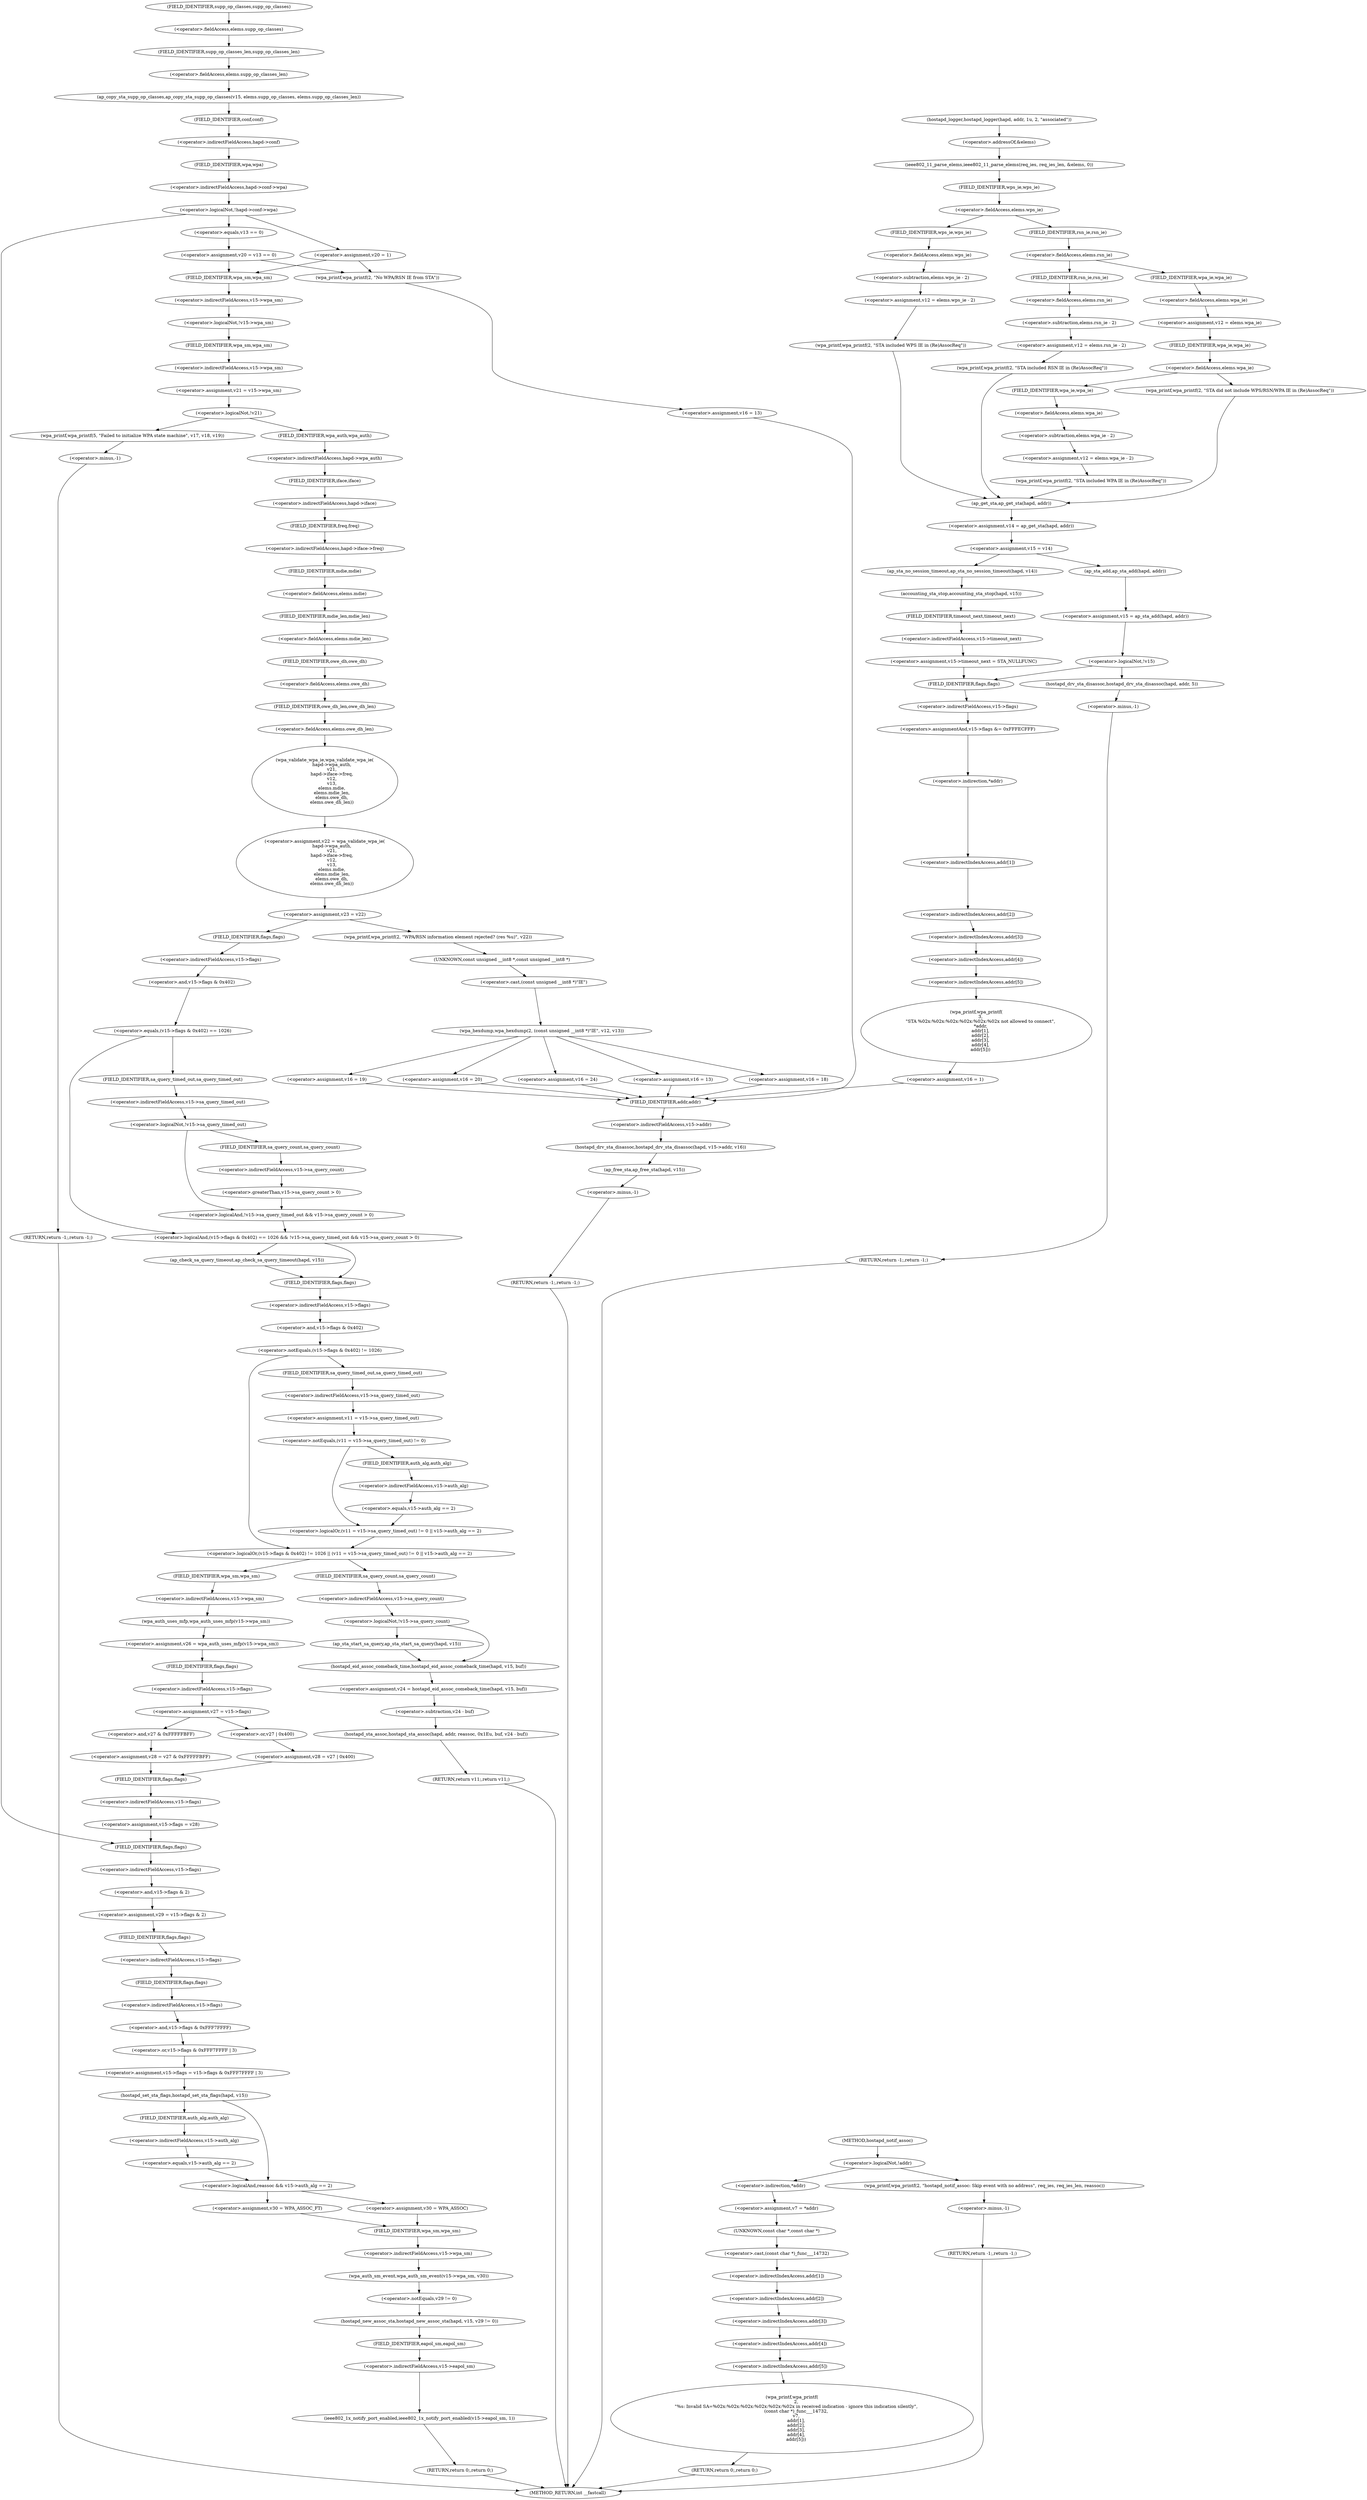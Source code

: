 digraph hostapd_notif_assoc {  
"1000153" [label = "(<operator>.logicalNot,!addr)" ]
"1000156" [label = "(wpa_printf,wpa_printf(2, \"hostapd_notif_assoc: Skip event with no address\", req_ies, req_ies_len, reassoc))" ]
"1000162" [label = "(RETURN,return -1;,return -1;)" ]
"1000163" [label = "(<operator>.minus,-1)" ]
"1000165" [label = "(<operator>.assignment,v7 = *addr)" ]
"1000167" [label = "(<operator>.indirection,*addr)" ]
"1000170" [label = "(wpa_printf,wpa_printf(\n      2,\n      \"%s: Invalid SA=%02x:%02x:%02x:%02x:%02x:%02x in received indication - ignore this indication silently\",\n      (const char *)_func___14732,\n      v7,\n      addr[1],\n      addr[2],\n      addr[3],\n      addr[4],\n      addr[5]))" ]
"1000173" [label = "(<operator>.cast,(const char *)_func___14732)" ]
"1000174" [label = "(UNKNOWN,const char *,const char *)" ]
"1000177" [label = "(<operator>.indirectIndexAccess,addr[1])" ]
"1000180" [label = "(<operator>.indirectIndexAccess,addr[2])" ]
"1000183" [label = "(<operator>.indirectIndexAccess,addr[3])" ]
"1000186" [label = "(<operator>.indirectIndexAccess,addr[4])" ]
"1000189" [label = "(<operator>.indirectIndexAccess,addr[5])" ]
"1000192" [label = "(RETURN,return 0;,return 0;)" ]
"1000194" [label = "(hostapd_logger,hostapd_logger(hapd, addr, 1u, 2, \"associated\"))" ]
"1000200" [label = "(ieee802_11_parse_elems,ieee802_11_parse_elems(req_ies, req_ies_len, &elems, 0))" ]
"1000203" [label = "(<operator>.addressOf,&elems)" ]
"1000207" [label = "(<operator>.fieldAccess,elems.wps_ie)" ]
"1000209" [label = "(FIELD_IDENTIFIER,wps_ie,wps_ie)" ]
"1000211" [label = "(<operator>.assignment,v12 = elems.wps_ie - 2)" ]
"1000213" [label = "(<operator>.subtraction,elems.wps_ie - 2)" ]
"1000214" [label = "(<operator>.fieldAccess,elems.wps_ie)" ]
"1000216" [label = "(FIELD_IDENTIFIER,wps_ie,wps_ie)" ]
"1000219" [label = "(wpa_printf,wpa_printf(2, \"STA included WPS IE in (Re)AssocReq\"))" ]
"1000224" [label = "(<operator>.fieldAccess,elems.rsn_ie)" ]
"1000226" [label = "(FIELD_IDENTIFIER,rsn_ie,rsn_ie)" ]
"1000228" [label = "(<operator>.assignment,v12 = elems.rsn_ie - 2)" ]
"1000230" [label = "(<operator>.subtraction,elems.rsn_ie - 2)" ]
"1000231" [label = "(<operator>.fieldAccess,elems.rsn_ie)" ]
"1000233" [label = "(FIELD_IDENTIFIER,rsn_ie,rsn_ie)" ]
"1000236" [label = "(wpa_printf,wpa_printf(2, \"STA included RSN IE in (Re)AssocReq\"))" ]
"1000241" [label = "(<operator>.assignment,v12 = elems.wpa_ie)" ]
"1000243" [label = "(<operator>.fieldAccess,elems.wpa_ie)" ]
"1000245" [label = "(FIELD_IDENTIFIER,wpa_ie,wpa_ie)" ]
"1000247" [label = "(<operator>.fieldAccess,elems.wpa_ie)" ]
"1000249" [label = "(FIELD_IDENTIFIER,wpa_ie,wpa_ie)" ]
"1000251" [label = "(<operator>.assignment,v12 = elems.wpa_ie - 2)" ]
"1000253" [label = "(<operator>.subtraction,elems.wpa_ie - 2)" ]
"1000254" [label = "(<operator>.fieldAccess,elems.wpa_ie)" ]
"1000256" [label = "(FIELD_IDENTIFIER,wpa_ie,wpa_ie)" ]
"1000259" [label = "(wpa_printf,wpa_printf(2, \"STA included WPA IE in (Re)AssocReq\"))" ]
"1000265" [label = "(wpa_printf,wpa_printf(2, \"STA did not include WPS/RSN/WPA IE in (Re)AssocReq\"))" ]
"1000268" [label = "(<operator>.assignment,v14 = ap_get_sta(hapd, addr))" ]
"1000270" [label = "(ap_get_sta,ap_get_sta(hapd, addr))" ]
"1000273" [label = "(<operator>.assignment,v15 = v14)" ]
"1000279" [label = "(ap_sta_no_session_timeout,ap_sta_no_session_timeout(hapd, v14))" ]
"1000282" [label = "(accounting_sta_stop,accounting_sta_stop(hapd, v15))" ]
"1000285" [label = "(<operator>.assignment,v15->timeout_next = STA_NULLFUNC)" ]
"1000286" [label = "(<operator>.indirectFieldAccess,v15->timeout_next)" ]
"1000288" [label = "(FIELD_IDENTIFIER,timeout_next,timeout_next)" ]
"1000292" [label = "(<operator>.assignment,v15 = ap_sta_add(hapd, addr))" ]
"1000294" [label = "(ap_sta_add,ap_sta_add(hapd, addr))" ]
"1000298" [label = "(<operator>.logicalNot,!v15)" ]
"1000301" [label = "(hostapd_drv_sta_disassoc,hostapd_drv_sta_disassoc(hapd, addr, 5))" ]
"1000305" [label = "(RETURN,return -1;,return -1;)" ]
"1000306" [label = "(<operator>.minus,-1)" ]
"1000308" [label = "(<operators>.assignmentAnd,v15->flags &= 0xFFFECFFF)" ]
"1000309" [label = "(<operator>.indirectFieldAccess,v15->flags)" ]
"1000311" [label = "(FIELD_IDENTIFIER,flags,flags)" ]
"1000314" [label = "(wpa_printf,wpa_printf(\n      3,\n      \"STA %02x:%02x:%02x:%02x:%02x:%02x not allowed to connect\",\n      *addr,\n      addr[1],\n      addr[2],\n      addr[3],\n      addr[4],\n      addr[5]))" ]
"1000317" [label = "(<operator>.indirection,*addr)" ]
"1000319" [label = "(<operator>.indirectIndexAccess,addr[1])" ]
"1000322" [label = "(<operator>.indirectIndexAccess,addr[2])" ]
"1000325" [label = "(<operator>.indirectIndexAccess,addr[3])" ]
"1000328" [label = "(<operator>.indirectIndexAccess,addr[4])" ]
"1000331" [label = "(<operator>.indirectIndexAccess,addr[5])" ]
"1000334" [label = "(<operator>.assignment,v16 = 1)" ]
"1000338" [label = "(hostapd_drv_sta_disassoc,hostapd_drv_sta_disassoc(hapd, v15->addr, v16))" ]
"1000340" [label = "(<operator>.indirectFieldAccess,v15->addr)" ]
"1000342" [label = "(FIELD_IDENTIFIER,addr,addr)" ]
"1000344" [label = "(ap_free_sta,ap_free_sta(hapd, v15))" ]
"1000347" [label = "(RETURN,return -1;,return -1;)" ]
"1000348" [label = "(<operator>.minus,-1)" ]
"1000350" [label = "(ap_copy_sta_supp_op_classes,ap_copy_sta_supp_op_classes(v15, elems.supp_op_classes, elems.supp_op_classes_len))" ]
"1000352" [label = "(<operator>.fieldAccess,elems.supp_op_classes)" ]
"1000354" [label = "(FIELD_IDENTIFIER,supp_op_classes,supp_op_classes)" ]
"1000355" [label = "(<operator>.fieldAccess,elems.supp_op_classes_len)" ]
"1000357" [label = "(FIELD_IDENTIFIER,supp_op_classes_len,supp_op_classes_len)" ]
"1000359" [label = "(<operator>.logicalNot,!hapd->conf->wpa)" ]
"1000360" [label = "(<operator>.indirectFieldAccess,hapd->conf->wpa)" ]
"1000361" [label = "(<operator>.indirectFieldAccess,hapd->conf)" ]
"1000363" [label = "(FIELD_IDENTIFIER,conf,conf)" ]
"1000364" [label = "(FIELD_IDENTIFIER,wpa,wpa)" ]
"1000367" [label = "(<operator>.assignment,v29 = v15->flags & 2)" ]
"1000369" [label = "(<operator>.and,v15->flags & 2)" ]
"1000370" [label = "(<operator>.indirectFieldAccess,v15->flags)" ]
"1000372" [label = "(FIELD_IDENTIFIER,flags,flags)" ]
"1000374" [label = "(<operator>.assignment,v15->flags = v15->flags & 0xFFF7FFFF | 3)" ]
"1000375" [label = "(<operator>.indirectFieldAccess,v15->flags)" ]
"1000377" [label = "(FIELD_IDENTIFIER,flags,flags)" ]
"1000378" [label = "(<operator>.or,v15->flags & 0xFFF7FFFF | 3)" ]
"1000379" [label = "(<operator>.and,v15->flags & 0xFFF7FFFF)" ]
"1000380" [label = "(<operator>.indirectFieldAccess,v15->flags)" ]
"1000382" [label = "(FIELD_IDENTIFIER,flags,flags)" ]
"1000385" [label = "(hostapd_set_sta_flags,hostapd_set_sta_flags(hapd, v15))" ]
"1000389" [label = "(<operator>.logicalAnd,reassoc && v15->auth_alg == 2)" ]
"1000391" [label = "(<operator>.equals,v15->auth_alg == 2)" ]
"1000392" [label = "(<operator>.indirectFieldAccess,v15->auth_alg)" ]
"1000394" [label = "(FIELD_IDENTIFIER,auth_alg,auth_alg)" ]
"1000396" [label = "(<operator>.assignment,v30 = WPA_ASSOC_FT)" ]
"1000400" [label = "(<operator>.assignment,v30 = WPA_ASSOC)" ]
"1000403" [label = "(wpa_auth_sm_event,wpa_auth_sm_event(v15->wpa_sm, v30))" ]
"1000404" [label = "(<operator>.indirectFieldAccess,v15->wpa_sm)" ]
"1000406" [label = "(FIELD_IDENTIFIER,wpa_sm,wpa_sm)" ]
"1000408" [label = "(hostapd_new_assoc_sta,hostapd_new_assoc_sta(hapd, v15, v29 != 0))" ]
"1000411" [label = "(<operator>.notEquals,v29 != 0)" ]
"1000414" [label = "(ieee802_1x_notify_port_enabled,ieee802_1x_notify_port_enabled(v15->eapol_sm, 1))" ]
"1000415" [label = "(<operator>.indirectFieldAccess,v15->eapol_sm)" ]
"1000417" [label = "(FIELD_IDENTIFIER,eapol_sm,eapol_sm)" ]
"1000419" [label = "(RETURN,return 0;,return 0;)" ]
"1000423" [label = "(<operator>.assignment,v20 = v13 == 0)" ]
"1000425" [label = "(<operator>.equals,v13 == 0)" ]
"1000429" [label = "(<operator>.assignment,v20 = 1)" ]
"1000435" [label = "(wpa_printf,wpa_printf(2, \"No WPA/RSN IE from STA\"))" ]
"1000438" [label = "(<operator>.assignment,v16 = 13)" ]
"1000443" [label = "(<operator>.logicalNot,!v15->wpa_sm)" ]
"1000444" [label = "(<operator>.indirectFieldAccess,v15->wpa_sm)" ]
"1000446" [label = "(FIELD_IDENTIFIER,wpa_sm,wpa_sm)" ]
"1000447" [label = "(<operator>.assignment,v21 = v15->wpa_sm)" ]
"1000449" [label = "(<operator>.indirectFieldAccess,v15->wpa_sm)" ]
"1000451" [label = "(FIELD_IDENTIFIER,wpa_sm,wpa_sm)" ]
"1000453" [label = "(<operator>.logicalNot,!v21)" ]
"1000456" [label = "(wpa_printf,wpa_printf(5, \"Failed to initialize WPA state machine\", v17, v18, v19))" ]
"1000462" [label = "(RETURN,return -1;,return -1;)" ]
"1000463" [label = "(<operator>.minus,-1)" ]
"1000465" [label = "(<operator>.assignment,v22 = wpa_validate_wpa_ie(\n          hapd->wpa_auth,\n          v21,\n          hapd->iface->freq,\n          v12,\n          v13,\n          elems.mdie,\n          elems.mdie_len,\n          elems.owe_dh,\n          elems.owe_dh_len))" ]
"1000467" [label = "(wpa_validate_wpa_ie,wpa_validate_wpa_ie(\n          hapd->wpa_auth,\n          v21,\n          hapd->iface->freq,\n          v12,\n          v13,\n          elems.mdie,\n          elems.mdie_len,\n          elems.owe_dh,\n          elems.owe_dh_len))" ]
"1000468" [label = "(<operator>.indirectFieldAccess,hapd->wpa_auth)" ]
"1000470" [label = "(FIELD_IDENTIFIER,wpa_auth,wpa_auth)" ]
"1000472" [label = "(<operator>.indirectFieldAccess,hapd->iface->freq)" ]
"1000473" [label = "(<operator>.indirectFieldAccess,hapd->iface)" ]
"1000475" [label = "(FIELD_IDENTIFIER,iface,iface)" ]
"1000476" [label = "(FIELD_IDENTIFIER,freq,freq)" ]
"1000479" [label = "(<operator>.fieldAccess,elems.mdie)" ]
"1000481" [label = "(FIELD_IDENTIFIER,mdie,mdie)" ]
"1000482" [label = "(<operator>.fieldAccess,elems.mdie_len)" ]
"1000484" [label = "(FIELD_IDENTIFIER,mdie_len,mdie_len)" ]
"1000485" [label = "(<operator>.fieldAccess,elems.owe_dh)" ]
"1000487" [label = "(FIELD_IDENTIFIER,owe_dh,owe_dh)" ]
"1000488" [label = "(<operator>.fieldAccess,elems.owe_dh_len)" ]
"1000490" [label = "(FIELD_IDENTIFIER,owe_dh_len,owe_dh_len)" ]
"1000491" [label = "(<operator>.assignment,v23 = v22)" ]
"1000497" [label = "(wpa_printf,wpa_printf(2, \"WPA/RSN information element rejected? (res %u)\", v22))" ]
"1000501" [label = "(wpa_hexdump,wpa_hexdump(2, (const unsigned __int8 *)\"IE\", v12, v13))" ]
"1000503" [label = "(<operator>.cast,(const unsigned __int8 *)\"IE\")" ]
"1000504" [label = "(UNKNOWN,const unsigned __int8 *,const unsigned __int8 *)" ]
"1000512" [label = "(<operator>.assignment,v16 = 18)" ]
"1000517" [label = "(<operator>.assignment,v16 = 19)" ]
"1000522" [label = "(<operator>.assignment,v16 = 20)" ]
"1000527" [label = "(<operator>.assignment,v16 = 24)" ]
"1000532" [label = "(<operator>.assignment,v16 = 13)" ]
"1000538" [label = "(<operator>.logicalAnd,(v15->flags & 0x402) == 1026 && !v15->sa_query_timed_out && v15->sa_query_count > 0)" ]
"1000539" [label = "(<operator>.equals,(v15->flags & 0x402) == 1026)" ]
"1000540" [label = "(<operator>.and,v15->flags & 0x402)" ]
"1000541" [label = "(<operator>.indirectFieldAccess,v15->flags)" ]
"1000543" [label = "(FIELD_IDENTIFIER,flags,flags)" ]
"1000546" [label = "(<operator>.logicalAnd,!v15->sa_query_timed_out && v15->sa_query_count > 0)" ]
"1000547" [label = "(<operator>.logicalNot,!v15->sa_query_timed_out)" ]
"1000548" [label = "(<operator>.indirectFieldAccess,v15->sa_query_timed_out)" ]
"1000550" [label = "(FIELD_IDENTIFIER,sa_query_timed_out,sa_query_timed_out)" ]
"1000551" [label = "(<operator>.greaterThan,v15->sa_query_count > 0)" ]
"1000552" [label = "(<operator>.indirectFieldAccess,v15->sa_query_count)" ]
"1000554" [label = "(FIELD_IDENTIFIER,sa_query_count,sa_query_count)" ]
"1000556" [label = "(ap_check_sa_query_timeout,ap_check_sa_query_timeout(hapd, v15))" ]
"1000560" [label = "(<operator>.logicalOr,(v15->flags & 0x402) != 1026 || (v11 = v15->sa_query_timed_out) != 0 || v15->auth_alg == 2)" ]
"1000561" [label = "(<operator>.notEquals,(v15->flags & 0x402) != 1026)" ]
"1000562" [label = "(<operator>.and,v15->flags & 0x402)" ]
"1000563" [label = "(<operator>.indirectFieldAccess,v15->flags)" ]
"1000565" [label = "(FIELD_IDENTIFIER,flags,flags)" ]
"1000568" [label = "(<operator>.logicalOr,(v11 = v15->sa_query_timed_out) != 0 || v15->auth_alg == 2)" ]
"1000569" [label = "(<operator>.notEquals,(v11 = v15->sa_query_timed_out) != 0)" ]
"1000570" [label = "(<operator>.assignment,v11 = v15->sa_query_timed_out)" ]
"1000572" [label = "(<operator>.indirectFieldAccess,v15->sa_query_timed_out)" ]
"1000574" [label = "(FIELD_IDENTIFIER,sa_query_timed_out,sa_query_timed_out)" ]
"1000576" [label = "(<operator>.equals,v15->auth_alg == 2)" ]
"1000577" [label = "(<operator>.indirectFieldAccess,v15->auth_alg)" ]
"1000579" [label = "(FIELD_IDENTIFIER,auth_alg,auth_alg)" ]
"1000582" [label = "(<operator>.assignment,v26 = wpa_auth_uses_mfp(v15->wpa_sm))" ]
"1000584" [label = "(wpa_auth_uses_mfp,wpa_auth_uses_mfp(v15->wpa_sm))" ]
"1000585" [label = "(<operator>.indirectFieldAccess,v15->wpa_sm)" ]
"1000587" [label = "(FIELD_IDENTIFIER,wpa_sm,wpa_sm)" ]
"1000588" [label = "(<operator>.assignment,v27 = v15->flags)" ]
"1000590" [label = "(<operator>.indirectFieldAccess,v15->flags)" ]
"1000592" [label = "(FIELD_IDENTIFIER,flags,flags)" ]
"1000595" [label = "(<operator>.assignment,v28 = v27 | 0x400)" ]
"1000597" [label = "(<operator>.or,v27 | 0x400)" ]
"1000601" [label = "(<operator>.assignment,v28 = v27 & 0xFFFFFBFF)" ]
"1000603" [label = "(<operator>.and,v27 & 0xFFFFFBFF)" ]
"1000606" [label = "(<operator>.assignment,v15->flags = v28)" ]
"1000607" [label = "(<operator>.indirectFieldAccess,v15->flags)" ]
"1000609" [label = "(FIELD_IDENTIFIER,flags,flags)" ]
"1000613" [label = "(<operator>.logicalNot,!v15->sa_query_count)" ]
"1000614" [label = "(<operator>.indirectFieldAccess,v15->sa_query_count)" ]
"1000616" [label = "(FIELD_IDENTIFIER,sa_query_count,sa_query_count)" ]
"1000617" [label = "(ap_sta_start_sa_query,ap_sta_start_sa_query(hapd, v15))" ]
"1000620" [label = "(<operator>.assignment,v24 = hostapd_eid_assoc_comeback_time(hapd, v15, buf))" ]
"1000622" [label = "(hostapd_eid_assoc_comeback_time,hostapd_eid_assoc_comeback_time(hapd, v15, buf))" ]
"1000626" [label = "(hostapd_sta_assoc,hostapd_sta_assoc(hapd, addr, reassoc, 0x1Eu, buf, v24 - buf))" ]
"1000632" [label = "(<operator>.subtraction,v24 - buf)" ]
"1000635" [label = "(RETURN,return v11;,return v11;)" ]
"1000123" [label = "(METHOD,hostapd_notif_assoc)" ]
"1000637" [label = "(METHOD_RETURN,int __fastcall)" ]
  "1000153" -> "1000156" 
  "1000153" -> "1000167" 
  "1000156" -> "1000163" 
  "1000162" -> "1000637" 
  "1000163" -> "1000162" 
  "1000165" -> "1000174" 
  "1000167" -> "1000165" 
  "1000170" -> "1000192" 
  "1000173" -> "1000177" 
  "1000174" -> "1000173" 
  "1000177" -> "1000180" 
  "1000180" -> "1000183" 
  "1000183" -> "1000186" 
  "1000186" -> "1000189" 
  "1000189" -> "1000170" 
  "1000192" -> "1000637" 
  "1000194" -> "1000203" 
  "1000200" -> "1000209" 
  "1000203" -> "1000200" 
  "1000207" -> "1000216" 
  "1000207" -> "1000226" 
  "1000209" -> "1000207" 
  "1000211" -> "1000219" 
  "1000213" -> "1000211" 
  "1000214" -> "1000213" 
  "1000216" -> "1000214" 
  "1000219" -> "1000270" 
  "1000224" -> "1000233" 
  "1000224" -> "1000245" 
  "1000226" -> "1000224" 
  "1000228" -> "1000236" 
  "1000230" -> "1000228" 
  "1000231" -> "1000230" 
  "1000233" -> "1000231" 
  "1000236" -> "1000270" 
  "1000241" -> "1000249" 
  "1000243" -> "1000241" 
  "1000245" -> "1000243" 
  "1000247" -> "1000256" 
  "1000247" -> "1000265" 
  "1000249" -> "1000247" 
  "1000251" -> "1000259" 
  "1000253" -> "1000251" 
  "1000254" -> "1000253" 
  "1000256" -> "1000254" 
  "1000259" -> "1000270" 
  "1000265" -> "1000270" 
  "1000268" -> "1000273" 
  "1000270" -> "1000268" 
  "1000273" -> "1000279" 
  "1000273" -> "1000294" 
  "1000279" -> "1000282" 
  "1000282" -> "1000288" 
  "1000285" -> "1000311" 
  "1000286" -> "1000285" 
  "1000288" -> "1000286" 
  "1000292" -> "1000298" 
  "1000294" -> "1000292" 
  "1000298" -> "1000301" 
  "1000298" -> "1000311" 
  "1000301" -> "1000306" 
  "1000305" -> "1000637" 
  "1000306" -> "1000305" 
  "1000308" -> "1000317" 
  "1000309" -> "1000308" 
  "1000311" -> "1000309" 
  "1000314" -> "1000334" 
  "1000317" -> "1000319" 
  "1000319" -> "1000322" 
  "1000322" -> "1000325" 
  "1000325" -> "1000328" 
  "1000328" -> "1000331" 
  "1000331" -> "1000314" 
  "1000334" -> "1000342" 
  "1000338" -> "1000344" 
  "1000340" -> "1000338" 
  "1000342" -> "1000340" 
  "1000344" -> "1000348" 
  "1000347" -> "1000637" 
  "1000348" -> "1000347" 
  "1000350" -> "1000363" 
  "1000352" -> "1000357" 
  "1000354" -> "1000352" 
  "1000355" -> "1000350" 
  "1000357" -> "1000355" 
  "1000359" -> "1000372" 
  "1000359" -> "1000425" 
  "1000359" -> "1000429" 
  "1000360" -> "1000359" 
  "1000361" -> "1000364" 
  "1000363" -> "1000361" 
  "1000364" -> "1000360" 
  "1000367" -> "1000377" 
  "1000369" -> "1000367" 
  "1000370" -> "1000369" 
  "1000372" -> "1000370" 
  "1000374" -> "1000385" 
  "1000375" -> "1000382" 
  "1000377" -> "1000375" 
  "1000378" -> "1000374" 
  "1000379" -> "1000378" 
  "1000380" -> "1000379" 
  "1000382" -> "1000380" 
  "1000385" -> "1000389" 
  "1000385" -> "1000394" 
  "1000389" -> "1000396" 
  "1000389" -> "1000400" 
  "1000391" -> "1000389" 
  "1000392" -> "1000391" 
  "1000394" -> "1000392" 
  "1000396" -> "1000406" 
  "1000400" -> "1000406" 
  "1000403" -> "1000411" 
  "1000404" -> "1000403" 
  "1000406" -> "1000404" 
  "1000408" -> "1000417" 
  "1000411" -> "1000408" 
  "1000414" -> "1000419" 
  "1000415" -> "1000414" 
  "1000417" -> "1000415" 
  "1000419" -> "1000637" 
  "1000423" -> "1000435" 
  "1000423" -> "1000446" 
  "1000425" -> "1000423" 
  "1000429" -> "1000435" 
  "1000429" -> "1000446" 
  "1000435" -> "1000438" 
  "1000438" -> "1000342" 
  "1000443" -> "1000451" 
  "1000444" -> "1000443" 
  "1000446" -> "1000444" 
  "1000447" -> "1000453" 
  "1000449" -> "1000447" 
  "1000451" -> "1000449" 
  "1000453" -> "1000456" 
  "1000453" -> "1000470" 
  "1000456" -> "1000463" 
  "1000462" -> "1000637" 
  "1000463" -> "1000462" 
  "1000465" -> "1000491" 
  "1000467" -> "1000465" 
  "1000468" -> "1000475" 
  "1000470" -> "1000468" 
  "1000472" -> "1000481" 
  "1000473" -> "1000476" 
  "1000475" -> "1000473" 
  "1000476" -> "1000472" 
  "1000479" -> "1000484" 
  "1000481" -> "1000479" 
  "1000482" -> "1000487" 
  "1000484" -> "1000482" 
  "1000485" -> "1000490" 
  "1000487" -> "1000485" 
  "1000488" -> "1000467" 
  "1000490" -> "1000488" 
  "1000491" -> "1000497" 
  "1000491" -> "1000543" 
  "1000497" -> "1000504" 
  "1000501" -> "1000512" 
  "1000501" -> "1000517" 
  "1000501" -> "1000522" 
  "1000501" -> "1000527" 
  "1000501" -> "1000532" 
  "1000503" -> "1000501" 
  "1000504" -> "1000503" 
  "1000512" -> "1000342" 
  "1000517" -> "1000342" 
  "1000522" -> "1000342" 
  "1000527" -> "1000342" 
  "1000532" -> "1000342" 
  "1000538" -> "1000556" 
  "1000538" -> "1000565" 
  "1000539" -> "1000538" 
  "1000539" -> "1000550" 
  "1000540" -> "1000539" 
  "1000541" -> "1000540" 
  "1000543" -> "1000541" 
  "1000546" -> "1000538" 
  "1000547" -> "1000546" 
  "1000547" -> "1000554" 
  "1000548" -> "1000547" 
  "1000550" -> "1000548" 
  "1000551" -> "1000546" 
  "1000552" -> "1000551" 
  "1000554" -> "1000552" 
  "1000556" -> "1000565" 
  "1000560" -> "1000587" 
  "1000560" -> "1000616" 
  "1000561" -> "1000560" 
  "1000561" -> "1000574" 
  "1000562" -> "1000561" 
  "1000563" -> "1000562" 
  "1000565" -> "1000563" 
  "1000568" -> "1000560" 
  "1000569" -> "1000568" 
  "1000569" -> "1000579" 
  "1000570" -> "1000569" 
  "1000572" -> "1000570" 
  "1000574" -> "1000572" 
  "1000576" -> "1000568" 
  "1000577" -> "1000576" 
  "1000579" -> "1000577" 
  "1000582" -> "1000592" 
  "1000584" -> "1000582" 
  "1000585" -> "1000584" 
  "1000587" -> "1000585" 
  "1000588" -> "1000597" 
  "1000588" -> "1000603" 
  "1000590" -> "1000588" 
  "1000592" -> "1000590" 
  "1000595" -> "1000609" 
  "1000597" -> "1000595" 
  "1000601" -> "1000609" 
  "1000603" -> "1000601" 
  "1000606" -> "1000372" 
  "1000607" -> "1000606" 
  "1000609" -> "1000607" 
  "1000613" -> "1000617" 
  "1000613" -> "1000622" 
  "1000614" -> "1000613" 
  "1000616" -> "1000614" 
  "1000617" -> "1000622" 
  "1000620" -> "1000632" 
  "1000622" -> "1000620" 
  "1000626" -> "1000635" 
  "1000632" -> "1000626" 
  "1000635" -> "1000637" 
  "1000123" -> "1000153" 
}
